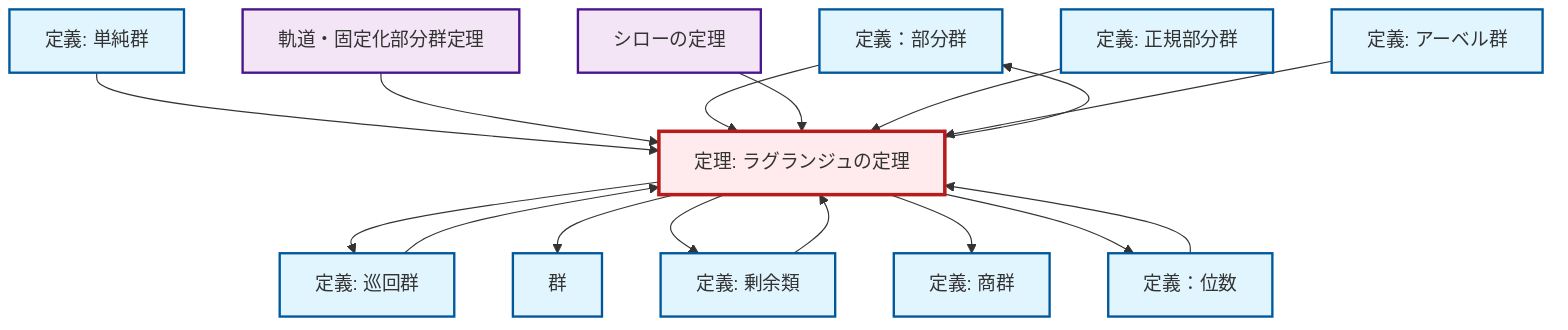 graph TD
    classDef definition fill:#e1f5fe,stroke:#01579b,stroke-width:2px
    classDef theorem fill:#f3e5f5,stroke:#4a148c,stroke-width:2px
    classDef axiom fill:#fff3e0,stroke:#e65100,stroke-width:2px
    classDef example fill:#e8f5e9,stroke:#1b5e20,stroke-width:2px
    classDef current fill:#ffebee,stroke:#b71c1c,stroke-width:3px
    def-group["群"]:::definition
    def-subgroup["定義：部分群"]:::definition
    thm-sylow["シローの定理"]:::theorem
    def-simple-group["定義: 単純群"]:::definition
    def-order["定義：位数"]:::definition
    def-normal-subgroup["定義: 正規部分群"]:::definition
    def-abelian-group["定義: アーベル群"]:::definition
    thm-lagrange["定理: ラグランジュの定理"]:::theorem
    def-quotient-group["定義: 商群"]:::definition
    def-cyclic-group["定義: 巡回群"]:::definition
    def-coset["定義: 剰余類"]:::definition
    thm-orbit-stabilizer["軌道・固定化部分群定理"]:::theorem
    def-simple-group --> thm-lagrange
    def-cyclic-group --> thm-lagrange
    thm-lagrange --> def-cyclic-group
    thm-lagrange --> def-group
    thm-lagrange --> def-subgroup
    thm-orbit-stabilizer --> thm-lagrange
    def-subgroup --> thm-lagrange
    def-coset --> thm-lagrange
    thm-lagrange --> def-coset
    thm-sylow --> thm-lagrange
    def-normal-subgroup --> thm-lagrange
    thm-lagrange --> def-quotient-group
    def-abelian-group --> thm-lagrange
    thm-lagrange --> def-order
    def-order --> thm-lagrange
    class thm-lagrange current